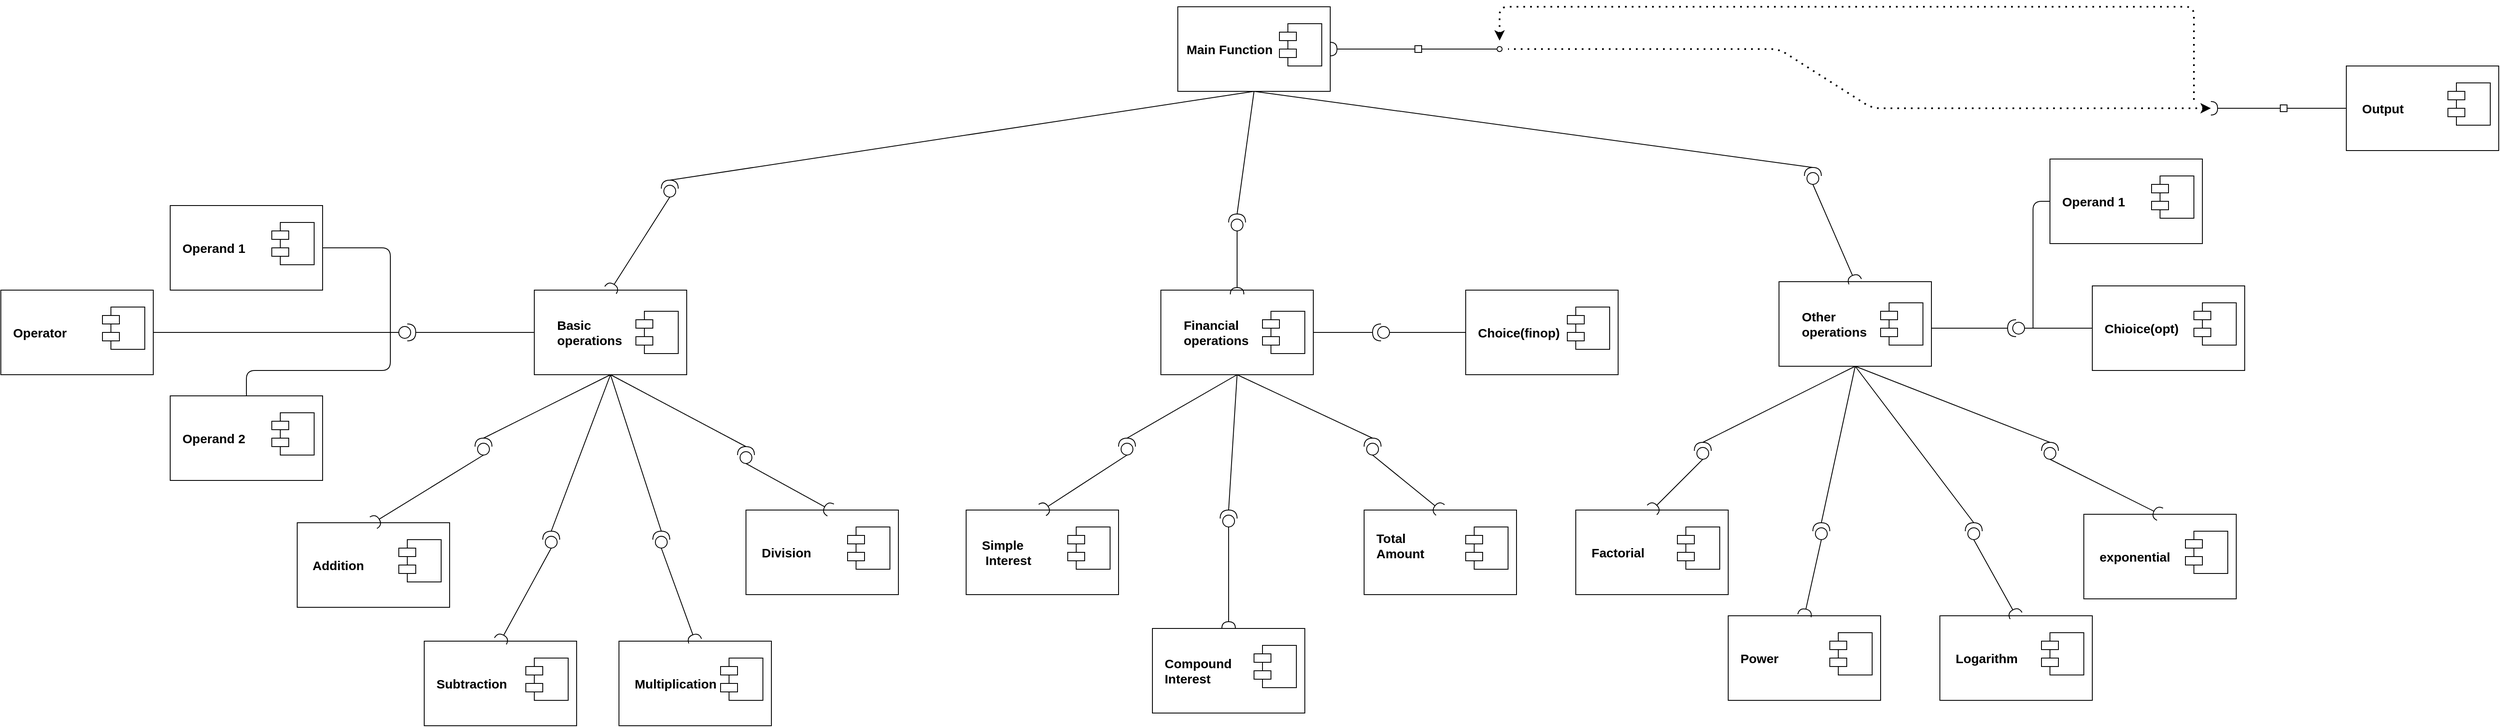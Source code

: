 <mxfile version="14.5.8" type="github">
  <diagram id="9i5PX-ZNCF16pBJ7eYph" name="Page-1">
    <mxGraphModel dx="4572" dy="1800" grid="1" gridSize="10" guides="1" tooltips="1" connect="1" arrows="1" fold="1" page="1" pageScale="1" pageWidth="1100" pageHeight="1700" math="0" shadow="0">
      <root>
        <mxCell id="0" />
        <mxCell id="1" parent="0" />
        <mxCell id="RGW8HKInZTyzvHTBlCaB-73" value="&lt;b&gt;&lt;font style=&quot;font-size: 15px&quot;&gt;&amp;nbsp; Main Function&lt;/font&gt;&lt;/b&gt;" style="rounded=0;whiteSpace=wrap;html=1;align=left;" vertex="1" parent="1">
          <mxGeometry x="720" y="30" width="180" height="100" as="geometry" />
        </mxCell>
        <mxCell id="RGW8HKInZTyzvHTBlCaB-74" value="" style="rounded=0;whiteSpace=wrap;html=1;imageWidth=1;imageHeight=1;" vertex="1" parent="1">
          <mxGeometry x="850" y="50" width="40" height="50" as="geometry" />
        </mxCell>
        <mxCell id="RGW8HKInZTyzvHTBlCaB-75" value="" style="rounded=0;whiteSpace=wrap;html=1;imageWidth=1;imageHeight=1;" vertex="1" parent="1">
          <mxGeometry x="840" y="60" width="20" height="10" as="geometry" />
        </mxCell>
        <mxCell id="RGW8HKInZTyzvHTBlCaB-76" value="" style="rounded=0;whiteSpace=wrap;html=1;imageWidth=1;imageHeight=1;" vertex="1" parent="1">
          <mxGeometry x="840" y="80" width="20" height="10" as="geometry" />
        </mxCell>
        <mxCell id="RGW8HKInZTyzvHTBlCaB-82" value="&lt;b&gt;&lt;font style=&quot;font-size: 15px&quot;&gt;&amp;nbsp; &amp;nbsp; &amp;nbsp; Basic &lt;br&gt;&amp;nbsp; &amp;nbsp; &amp;nbsp; operations&lt;/font&gt;&lt;/b&gt;" style="rounded=0;whiteSpace=wrap;html=1;align=left;" vertex="1" parent="1">
          <mxGeometry x="-40" y="365" width="180" height="100" as="geometry" />
        </mxCell>
        <mxCell id="RGW8HKInZTyzvHTBlCaB-83" value="" style="rounded=0;whiteSpace=wrap;html=1;imageWidth=1;imageHeight=1;" vertex="1" parent="1">
          <mxGeometry x="90" y="390" width="40" height="50" as="geometry" />
        </mxCell>
        <mxCell id="RGW8HKInZTyzvHTBlCaB-84" value="" style="rounded=0;whiteSpace=wrap;html=1;imageWidth=1;imageHeight=1;" vertex="1" parent="1">
          <mxGeometry x="80" y="400" width="20" height="10" as="geometry" />
        </mxCell>
        <mxCell id="RGW8HKInZTyzvHTBlCaB-85" value="" style="rounded=0;whiteSpace=wrap;html=1;imageWidth=1;imageHeight=1;" vertex="1" parent="1">
          <mxGeometry x="80" y="420" width="20" height="10" as="geometry" />
        </mxCell>
        <mxCell id="RGW8HKInZTyzvHTBlCaB-94" value="&lt;span style=&quot;font-size: 15px&quot;&gt;&lt;b&gt;&amp;nbsp; &amp;nbsp; Addition&lt;/b&gt;&lt;/span&gt;" style="rounded=0;whiteSpace=wrap;html=1;align=left;" vertex="1" parent="1">
          <mxGeometry x="-320" y="640" width="180" height="100" as="geometry" />
        </mxCell>
        <mxCell id="RGW8HKInZTyzvHTBlCaB-95" value="" style="rounded=0;whiteSpace=wrap;html=1;imageWidth=1;imageHeight=1;" vertex="1" parent="1">
          <mxGeometry x="-190" y="660" width="40" height="50" as="geometry" />
        </mxCell>
        <mxCell id="RGW8HKInZTyzvHTBlCaB-96" value="" style="rounded=0;whiteSpace=wrap;html=1;imageWidth=1;imageHeight=1;" vertex="1" parent="1">
          <mxGeometry x="-200" y="670" width="20" height="10" as="geometry" />
        </mxCell>
        <mxCell id="RGW8HKInZTyzvHTBlCaB-97" value="" style="rounded=0;whiteSpace=wrap;html=1;imageWidth=1;imageHeight=1;" vertex="1" parent="1">
          <mxGeometry x="-200" y="690" width="20" height="10" as="geometry" />
        </mxCell>
        <mxCell id="RGW8HKInZTyzvHTBlCaB-98" value="&lt;div&gt;&lt;b&gt;&lt;font style=&quot;font-size: 15px&quot;&gt;&amp;nbsp; &amp;nbsp;Subtraction&lt;/font&gt;&lt;/b&gt;&lt;/div&gt;" style="rounded=0;whiteSpace=wrap;html=1;align=left;" vertex="1" parent="1">
          <mxGeometry x="-170" y="780" width="180" height="100" as="geometry" />
        </mxCell>
        <mxCell id="RGW8HKInZTyzvHTBlCaB-99" value="" style="rounded=0;whiteSpace=wrap;html=1;imageWidth=1;imageHeight=1;" vertex="1" parent="1">
          <mxGeometry x="-40" y="800" width="40" height="50" as="geometry" />
        </mxCell>
        <mxCell id="RGW8HKInZTyzvHTBlCaB-100" value="" style="rounded=0;whiteSpace=wrap;html=1;imageWidth=1;imageHeight=1;" vertex="1" parent="1">
          <mxGeometry x="-50" y="810" width="20" height="10" as="geometry" />
        </mxCell>
        <mxCell id="RGW8HKInZTyzvHTBlCaB-101" value="" style="rounded=0;whiteSpace=wrap;html=1;imageWidth=1;imageHeight=1;" vertex="1" parent="1">
          <mxGeometry x="-50" y="830" width="20" height="10" as="geometry" />
        </mxCell>
        <mxCell id="RGW8HKInZTyzvHTBlCaB-102" value="&lt;span style=&quot;font-size: 15px&quot;&gt;&lt;b&gt;&amp;nbsp; &amp;nbsp; Multiplication&lt;/b&gt;&lt;/span&gt;" style="rounded=0;whiteSpace=wrap;html=1;align=left;" vertex="1" parent="1">
          <mxGeometry x="60" y="780" width="180" height="100" as="geometry" />
        </mxCell>
        <mxCell id="RGW8HKInZTyzvHTBlCaB-103" value="" style="rounded=0;whiteSpace=wrap;html=1;imageWidth=1;imageHeight=1;" vertex="1" parent="1">
          <mxGeometry x="190" y="800" width="40" height="50" as="geometry" />
        </mxCell>
        <mxCell id="RGW8HKInZTyzvHTBlCaB-104" value="" style="rounded=0;whiteSpace=wrap;html=1;imageWidth=1;imageHeight=1;" vertex="1" parent="1">
          <mxGeometry x="180" y="810" width="20" height="10" as="geometry" />
        </mxCell>
        <mxCell id="RGW8HKInZTyzvHTBlCaB-105" value="" style="rounded=0;whiteSpace=wrap;html=1;imageWidth=1;imageHeight=1;" vertex="1" parent="1">
          <mxGeometry x="180" y="830" width="20" height="10" as="geometry" />
        </mxCell>
        <mxCell id="RGW8HKInZTyzvHTBlCaB-106" value="&lt;span style=&quot;font-size: 15px&quot;&gt;&lt;b&gt;&amp;nbsp; &amp;nbsp; Division&lt;/b&gt;&lt;/span&gt;" style="rounded=0;whiteSpace=wrap;html=1;align=left;" vertex="1" parent="1">
          <mxGeometry x="210" y="625" width="180" height="100" as="geometry" />
        </mxCell>
        <mxCell id="RGW8HKInZTyzvHTBlCaB-107" value="" style="rounded=0;whiteSpace=wrap;html=1;imageWidth=1;imageHeight=1;" vertex="1" parent="1">
          <mxGeometry x="340" y="645" width="40" height="50" as="geometry" />
        </mxCell>
        <mxCell id="RGW8HKInZTyzvHTBlCaB-108" value="" style="rounded=0;whiteSpace=wrap;html=1;imageWidth=1;imageHeight=1;" vertex="1" parent="1">
          <mxGeometry x="330" y="655" width="20" height="10" as="geometry" />
        </mxCell>
        <mxCell id="RGW8HKInZTyzvHTBlCaB-109" value="" style="rounded=0;whiteSpace=wrap;html=1;imageWidth=1;imageHeight=1;" vertex="1" parent="1">
          <mxGeometry x="330" y="675" width="20" height="10" as="geometry" />
        </mxCell>
        <mxCell id="RGW8HKInZTyzvHTBlCaB-120" value="" style="shape=providedRequiredInterface;html=1;verticalLabelPosition=bottom;direction=north;" vertex="1" parent="1">
          <mxGeometry x="100" y="650" width="20" height="20" as="geometry" />
        </mxCell>
        <mxCell id="RGW8HKInZTyzvHTBlCaB-121" value="" style="endArrow=none;html=1;exitX=1;exitY=0.5;exitDx=0;exitDy=0;exitPerimeter=0;entryX=0.5;entryY=1;entryDx=0;entryDy=0;" edge="1" parent="1" source="RGW8HKInZTyzvHTBlCaB-120" target="RGW8HKInZTyzvHTBlCaB-82">
          <mxGeometry width="50" height="50" relative="1" as="geometry">
            <mxPoint x="130" y="750" as="sourcePoint" />
            <mxPoint x="180" y="700" as="targetPoint" />
          </mxGeometry>
        </mxCell>
        <mxCell id="RGW8HKInZTyzvHTBlCaB-123" value="" style="endArrow=halfCircle;html=1;exitX=0;exitY=0.5;exitDx=0;exitDy=0;exitPerimeter=0;endFill=0;entryX=0.5;entryY=0;entryDx=0;entryDy=0;" edge="1" parent="1" source="RGW8HKInZTyzvHTBlCaB-120" target="RGW8HKInZTyzvHTBlCaB-102">
          <mxGeometry width="50" height="50" relative="1" as="geometry">
            <mxPoint x="50" y="710" as="sourcePoint" />
            <mxPoint x="100" y="660" as="targetPoint" />
          </mxGeometry>
        </mxCell>
        <mxCell id="RGW8HKInZTyzvHTBlCaB-124" value="" style="shape=providedRequiredInterface;html=1;verticalLabelPosition=bottom;direction=north;" vertex="1" parent="1">
          <mxGeometry x="-110" y="540" width="20" height="20" as="geometry" />
        </mxCell>
        <mxCell id="RGW8HKInZTyzvHTBlCaB-125" value="" style="endArrow=none;html=1;exitX=1;exitY=0.5;exitDx=0;exitDy=0;exitPerimeter=0;entryX=0.5;entryY=1;entryDx=0;entryDy=0;" edge="1" parent="1" source="RGW8HKInZTyzvHTBlCaB-124" target="RGW8HKInZTyzvHTBlCaB-82">
          <mxGeometry width="50" height="50" relative="1" as="geometry">
            <mxPoint x="-80" y="680" as="sourcePoint" />
            <mxPoint x="-160" y="395" as="targetPoint" />
          </mxGeometry>
        </mxCell>
        <mxCell id="RGW8HKInZTyzvHTBlCaB-126" value="" style="endArrow=halfCircle;html=1;exitX=0;exitY=0.5;exitDx=0;exitDy=0;exitPerimeter=0;endFill=0;entryX=0.5;entryY=0;entryDx=0;entryDy=0;" edge="1" parent="1" source="RGW8HKInZTyzvHTBlCaB-124" target="RGW8HKInZTyzvHTBlCaB-94">
          <mxGeometry width="50" height="50" relative="1" as="geometry">
            <mxPoint x="50" y="570" as="sourcePoint" />
            <mxPoint x="-180" y="580" as="targetPoint" />
          </mxGeometry>
        </mxCell>
        <mxCell id="RGW8HKInZTyzvHTBlCaB-129" value="" style="shape=providedRequiredInterface;html=1;verticalLabelPosition=bottom;direction=north;" vertex="1" parent="1">
          <mxGeometry x="-30" y="650" width="20" height="20" as="geometry" />
        </mxCell>
        <mxCell id="RGW8HKInZTyzvHTBlCaB-130" value="" style="endArrow=halfCircle;html=1;exitX=0;exitY=0.5;exitDx=0;exitDy=0;exitPerimeter=0;endFill=0;entryX=0.5;entryY=0;entryDx=0;entryDy=0;" edge="1" parent="1" source="RGW8HKInZTyzvHTBlCaB-129" target="RGW8HKInZTyzvHTBlCaB-98">
          <mxGeometry width="50" height="50" relative="1" as="geometry">
            <mxPoint x="170" y="720" as="sourcePoint" />
            <mxPoint x="-60" y="730" as="targetPoint" />
          </mxGeometry>
        </mxCell>
        <mxCell id="RGW8HKInZTyzvHTBlCaB-131" value="" style="endArrow=none;html=1;exitX=1;exitY=0.5;exitDx=0;exitDy=0;exitPerimeter=0;entryX=0.5;entryY=1;entryDx=0;entryDy=0;" edge="1" parent="1" source="RGW8HKInZTyzvHTBlCaB-129" target="RGW8HKInZTyzvHTBlCaB-82">
          <mxGeometry width="50" height="50" relative="1" as="geometry">
            <mxPoint x="50" y="680" as="sourcePoint" />
            <mxPoint x="100" y="630" as="targetPoint" />
          </mxGeometry>
        </mxCell>
        <mxCell id="RGW8HKInZTyzvHTBlCaB-132" value="" style="shape=providedRequiredInterface;html=1;verticalLabelPosition=bottom;direction=north;" vertex="1" parent="1">
          <mxGeometry x="200" y="550" width="20" height="20" as="geometry" />
        </mxCell>
        <mxCell id="RGW8HKInZTyzvHTBlCaB-133" value="" style="endArrow=halfCircle;html=1;exitX=0;exitY=0.5;exitDx=0;exitDy=0;exitPerimeter=0;endFill=0;entryX=0.5;entryY=0;entryDx=0;entryDy=0;" edge="1" parent="1" source="RGW8HKInZTyzvHTBlCaB-132">
          <mxGeometry width="50" height="50" relative="1" as="geometry">
            <mxPoint x="400" y="600" as="sourcePoint" />
            <mxPoint x="310" y="625" as="targetPoint" />
          </mxGeometry>
        </mxCell>
        <mxCell id="RGW8HKInZTyzvHTBlCaB-134" value="" style="endArrow=none;html=1;entryX=0.5;entryY=1;entryDx=0;entryDy=0;exitX=1;exitY=0.5;exitDx=0;exitDy=0;exitPerimeter=0;" edge="1" parent="1" source="RGW8HKInZTyzvHTBlCaB-132" target="RGW8HKInZTyzvHTBlCaB-82">
          <mxGeometry width="50" height="50" relative="1" as="geometry">
            <mxPoint x="50" y="680" as="sourcePoint" />
            <mxPoint x="100" y="630" as="targetPoint" />
          </mxGeometry>
        </mxCell>
        <mxCell id="RGW8HKInZTyzvHTBlCaB-197" value="&lt;b&gt;&lt;font style=&quot;font-size: 15px&quot;&gt;&amp;nbsp; &amp;nbsp; &amp;nbsp; Financial&lt;br&gt;&amp;nbsp; &amp;nbsp; &amp;nbsp; operations&lt;/font&gt;&lt;/b&gt;" style="rounded=0;whiteSpace=wrap;html=1;align=left;" vertex="1" parent="1">
          <mxGeometry x="700" y="365" width="180" height="100" as="geometry" />
        </mxCell>
        <mxCell id="RGW8HKInZTyzvHTBlCaB-198" value="" style="rounded=0;whiteSpace=wrap;html=1;imageWidth=1;imageHeight=1;" vertex="1" parent="1">
          <mxGeometry x="830" y="390" width="40" height="50" as="geometry" />
        </mxCell>
        <mxCell id="RGW8HKInZTyzvHTBlCaB-199" value="" style="rounded=0;whiteSpace=wrap;html=1;imageWidth=1;imageHeight=1;" vertex="1" parent="1">
          <mxGeometry x="820" y="400" width="20" height="10" as="geometry" />
        </mxCell>
        <mxCell id="RGW8HKInZTyzvHTBlCaB-200" value="" style="rounded=0;whiteSpace=wrap;html=1;imageWidth=1;imageHeight=1;" vertex="1" parent="1">
          <mxGeometry x="820" y="420" width="20" height="10" as="geometry" />
        </mxCell>
        <mxCell id="RGW8HKInZTyzvHTBlCaB-201" value="&lt;span style=&quot;font-size: 15px&quot;&gt;&lt;b&gt;&amp;nbsp; &amp;nbsp; Simple&lt;br&gt;&amp;nbsp; &amp;nbsp; &amp;nbsp;Interest&lt;/b&gt;&lt;/span&gt;" style="rounded=0;whiteSpace=wrap;html=1;align=left;" vertex="1" parent="1">
          <mxGeometry x="470" y="625" width="180" height="100" as="geometry" />
        </mxCell>
        <mxCell id="RGW8HKInZTyzvHTBlCaB-202" value="" style="rounded=0;whiteSpace=wrap;html=1;imageWidth=1;imageHeight=1;" vertex="1" parent="1">
          <mxGeometry x="600" y="645" width="40" height="50" as="geometry" />
        </mxCell>
        <mxCell id="RGW8HKInZTyzvHTBlCaB-203" value="" style="rounded=0;whiteSpace=wrap;html=1;imageWidth=1;imageHeight=1;" vertex="1" parent="1">
          <mxGeometry x="590" y="655" width="20" height="10" as="geometry" />
        </mxCell>
        <mxCell id="RGW8HKInZTyzvHTBlCaB-204" value="" style="rounded=0;whiteSpace=wrap;html=1;imageWidth=1;imageHeight=1;" vertex="1" parent="1">
          <mxGeometry x="590" y="675" width="20" height="10" as="geometry" />
        </mxCell>
        <mxCell id="RGW8HKInZTyzvHTBlCaB-205" value="&lt;span style=&quot;font-size: 15px&quot;&gt;&lt;b&gt;&amp;nbsp; &amp;nbsp;Compound&amp;nbsp;&lt;br&gt;&amp;nbsp; &amp;nbsp;Interest&lt;br&gt;&lt;/b&gt;&lt;/span&gt;" style="rounded=0;whiteSpace=wrap;html=1;align=left;" vertex="1" parent="1">
          <mxGeometry x="690" y="765" width="180" height="100" as="geometry" />
        </mxCell>
        <mxCell id="RGW8HKInZTyzvHTBlCaB-206" value="" style="rounded=0;whiteSpace=wrap;html=1;imageWidth=1;imageHeight=1;" vertex="1" parent="1">
          <mxGeometry x="820" y="785" width="40" height="50" as="geometry" />
        </mxCell>
        <mxCell id="RGW8HKInZTyzvHTBlCaB-207" value="" style="rounded=0;whiteSpace=wrap;html=1;imageWidth=1;imageHeight=1;" vertex="1" parent="1">
          <mxGeometry x="810" y="795" width="20" height="10" as="geometry" />
        </mxCell>
        <mxCell id="RGW8HKInZTyzvHTBlCaB-208" value="" style="rounded=0;whiteSpace=wrap;html=1;imageWidth=1;imageHeight=1;" vertex="1" parent="1">
          <mxGeometry x="810" y="815" width="20" height="10" as="geometry" />
        </mxCell>
        <mxCell id="RGW8HKInZTyzvHTBlCaB-209" value="&lt;span style=&quot;font-size: 15px&quot;&gt;&lt;b&gt;&amp;nbsp; &amp;nbsp;Total&amp;nbsp; &lt;br&gt;&amp;nbsp; &amp;nbsp;Amount&lt;br&gt;&lt;/b&gt;&lt;/span&gt;&amp;nbsp; &amp;nbsp;&amp;nbsp;" style="rounded=0;whiteSpace=wrap;html=1;align=left;" vertex="1" parent="1">
          <mxGeometry x="940" y="625" width="180" height="100" as="geometry" />
        </mxCell>
        <mxCell id="RGW8HKInZTyzvHTBlCaB-210" value="" style="rounded=0;whiteSpace=wrap;html=1;imageWidth=1;imageHeight=1;" vertex="1" parent="1">
          <mxGeometry x="1070" y="645" width="40" height="50" as="geometry" />
        </mxCell>
        <mxCell id="RGW8HKInZTyzvHTBlCaB-211" value="" style="rounded=0;whiteSpace=wrap;html=1;imageWidth=1;imageHeight=1;" vertex="1" parent="1">
          <mxGeometry x="1060" y="655" width="20" height="10" as="geometry" />
        </mxCell>
        <mxCell id="RGW8HKInZTyzvHTBlCaB-212" value="" style="rounded=0;whiteSpace=wrap;html=1;imageWidth=1;imageHeight=1;" vertex="1" parent="1">
          <mxGeometry x="1060" y="675" width="20" height="10" as="geometry" />
        </mxCell>
        <mxCell id="RGW8HKInZTyzvHTBlCaB-213" value="" style="shape=providedRequiredInterface;html=1;verticalLabelPosition=bottom;direction=north;" vertex="1" parent="1">
          <mxGeometry x="940" y="540" width="20" height="20" as="geometry" />
        </mxCell>
        <mxCell id="RGW8HKInZTyzvHTBlCaB-214" value="" style="endArrow=none;html=1;exitX=1;exitY=0.5;exitDx=0;exitDy=0;exitPerimeter=0;entryX=0.5;entryY=1;entryDx=0;entryDy=0;" edge="1" parent="1" source="RGW8HKInZTyzvHTBlCaB-213" target="RGW8HKInZTyzvHTBlCaB-197">
          <mxGeometry width="50" height="50" relative="1" as="geometry">
            <mxPoint x="900" y="810" as="sourcePoint" />
            <mxPoint x="950" y="760" as="targetPoint" />
          </mxGeometry>
        </mxCell>
        <mxCell id="RGW8HKInZTyzvHTBlCaB-215" value="" style="endArrow=halfCircle;html=1;exitX=0;exitY=0.5;exitDx=0;exitDy=0;exitPerimeter=0;endFill=0;entryX=0.5;entryY=0;entryDx=0;entryDy=0;" edge="1" parent="1" source="RGW8HKInZTyzvHTBlCaB-213" target="RGW8HKInZTyzvHTBlCaB-209">
          <mxGeometry width="50" height="50" relative="1" as="geometry">
            <mxPoint x="820" y="770" as="sourcePoint" />
            <mxPoint x="870" y="720" as="targetPoint" />
          </mxGeometry>
        </mxCell>
        <mxCell id="RGW8HKInZTyzvHTBlCaB-216" value="" style="shape=providedRequiredInterface;html=1;verticalLabelPosition=bottom;direction=north;" vertex="1" parent="1">
          <mxGeometry x="650" y="540" width="20" height="20" as="geometry" />
        </mxCell>
        <mxCell id="RGW8HKInZTyzvHTBlCaB-217" value="" style="endArrow=none;html=1;exitX=1;exitY=0.5;exitDx=0;exitDy=0;exitPerimeter=0;entryX=0.5;entryY=1;entryDx=0;entryDy=0;" edge="1" parent="1" source="RGW8HKInZTyzvHTBlCaB-216" target="RGW8HKInZTyzvHTBlCaB-197">
          <mxGeometry width="50" height="50" relative="1" as="geometry">
            <mxPoint x="690" y="740" as="sourcePoint" />
            <mxPoint x="610" y="455" as="targetPoint" />
          </mxGeometry>
        </mxCell>
        <mxCell id="RGW8HKInZTyzvHTBlCaB-218" value="" style="endArrow=halfCircle;html=1;exitX=0;exitY=0.5;exitDx=0;exitDy=0;exitPerimeter=0;endFill=0;entryX=0.5;entryY=0;entryDx=0;entryDy=0;" edge="1" parent="1" source="RGW8HKInZTyzvHTBlCaB-216" target="RGW8HKInZTyzvHTBlCaB-201">
          <mxGeometry width="50" height="50" relative="1" as="geometry">
            <mxPoint x="820" y="630" as="sourcePoint" />
            <mxPoint x="590" y="640" as="targetPoint" />
          </mxGeometry>
        </mxCell>
        <mxCell id="RGW8HKInZTyzvHTBlCaB-219" value="" style="shape=providedRequiredInterface;html=1;verticalLabelPosition=bottom;direction=north;" vertex="1" parent="1">
          <mxGeometry x="770" y="625" width="20" height="20" as="geometry" />
        </mxCell>
        <mxCell id="RGW8HKInZTyzvHTBlCaB-220" value="" style="endArrow=halfCircle;html=1;exitX=0;exitY=0.5;exitDx=0;exitDy=0;exitPerimeter=0;endFill=0;entryX=0.5;entryY=0;entryDx=0;entryDy=0;" edge="1" parent="1" source="RGW8HKInZTyzvHTBlCaB-219" target="RGW8HKInZTyzvHTBlCaB-205">
          <mxGeometry width="50" height="50" relative="1" as="geometry">
            <mxPoint x="940" y="780" as="sourcePoint" />
            <mxPoint x="710" y="790" as="targetPoint" />
          </mxGeometry>
        </mxCell>
        <mxCell id="RGW8HKInZTyzvHTBlCaB-221" value="" style="endArrow=none;html=1;exitX=1;exitY=0.5;exitDx=0;exitDy=0;exitPerimeter=0;entryX=0.5;entryY=1;entryDx=0;entryDy=0;" edge="1" parent="1" source="RGW8HKInZTyzvHTBlCaB-219" target="RGW8HKInZTyzvHTBlCaB-197">
          <mxGeometry width="50" height="50" relative="1" as="geometry">
            <mxPoint x="820" y="740" as="sourcePoint" />
            <mxPoint x="870" y="690" as="targetPoint" />
          </mxGeometry>
        </mxCell>
        <mxCell id="RGW8HKInZTyzvHTBlCaB-254" value="&lt;b&gt;&lt;font style=&quot;font-size: 15px&quot;&gt;&amp;nbsp; &amp;nbsp; &amp;nbsp; Other&lt;br&gt;&amp;nbsp; &amp;nbsp; &amp;nbsp; operations&lt;/font&gt;&lt;/b&gt;" style="rounded=0;whiteSpace=wrap;html=1;align=left;" vertex="1" parent="1">
          <mxGeometry x="1430" y="355" width="180" height="100" as="geometry" />
        </mxCell>
        <mxCell id="RGW8HKInZTyzvHTBlCaB-255" value="" style="rounded=0;whiteSpace=wrap;html=1;imageWidth=1;imageHeight=1;" vertex="1" parent="1">
          <mxGeometry x="1560" y="380" width="40" height="50" as="geometry" />
        </mxCell>
        <mxCell id="RGW8HKInZTyzvHTBlCaB-256" value="" style="rounded=0;whiteSpace=wrap;html=1;imageWidth=1;imageHeight=1;" vertex="1" parent="1">
          <mxGeometry x="1550" y="390" width="20" height="10" as="geometry" />
        </mxCell>
        <mxCell id="RGW8HKInZTyzvHTBlCaB-257" value="" style="rounded=0;whiteSpace=wrap;html=1;imageWidth=1;imageHeight=1;" vertex="1" parent="1">
          <mxGeometry x="1550" y="410" width="20" height="10" as="geometry" />
        </mxCell>
        <mxCell id="RGW8HKInZTyzvHTBlCaB-258" value="&lt;span style=&quot;font-size: 15px&quot;&gt;&lt;b&gt;&amp;nbsp; &amp;nbsp; Factorial&lt;/b&gt;&lt;/span&gt;" style="rounded=0;whiteSpace=wrap;html=1;align=left;" vertex="1" parent="1">
          <mxGeometry x="1190" y="625" width="180" height="100" as="geometry" />
        </mxCell>
        <mxCell id="RGW8HKInZTyzvHTBlCaB-259" value="" style="rounded=0;whiteSpace=wrap;html=1;imageWidth=1;imageHeight=1;" vertex="1" parent="1">
          <mxGeometry x="1320" y="645" width="40" height="50" as="geometry" />
        </mxCell>
        <mxCell id="RGW8HKInZTyzvHTBlCaB-260" value="" style="rounded=0;whiteSpace=wrap;html=1;imageWidth=1;imageHeight=1;" vertex="1" parent="1">
          <mxGeometry x="1310" y="655" width="20" height="10" as="geometry" />
        </mxCell>
        <mxCell id="RGW8HKInZTyzvHTBlCaB-261" value="" style="rounded=0;whiteSpace=wrap;html=1;imageWidth=1;imageHeight=1;" vertex="1" parent="1">
          <mxGeometry x="1310" y="675" width="20" height="10" as="geometry" />
        </mxCell>
        <mxCell id="RGW8HKInZTyzvHTBlCaB-262" value="&lt;div&gt;&lt;b&gt;&lt;font style=&quot;font-size: 15px&quot;&gt;&amp;nbsp; &amp;nbsp;Power&lt;/font&gt;&lt;/b&gt;&lt;/div&gt;" style="rounded=0;whiteSpace=wrap;html=1;align=left;" vertex="1" parent="1">
          <mxGeometry x="1370" y="750" width="180" height="100" as="geometry" />
        </mxCell>
        <mxCell id="RGW8HKInZTyzvHTBlCaB-263" value="" style="rounded=0;whiteSpace=wrap;html=1;imageWidth=1;imageHeight=1;" vertex="1" parent="1">
          <mxGeometry x="1500" y="770" width="40" height="50" as="geometry" />
        </mxCell>
        <mxCell id="RGW8HKInZTyzvHTBlCaB-264" value="" style="rounded=0;whiteSpace=wrap;html=1;imageWidth=1;imageHeight=1;" vertex="1" parent="1">
          <mxGeometry x="1490" y="780" width="20" height="10" as="geometry" />
        </mxCell>
        <mxCell id="RGW8HKInZTyzvHTBlCaB-265" value="" style="rounded=0;whiteSpace=wrap;html=1;imageWidth=1;imageHeight=1;" vertex="1" parent="1">
          <mxGeometry x="1490" y="800" width="20" height="10" as="geometry" />
        </mxCell>
        <mxCell id="RGW8HKInZTyzvHTBlCaB-266" value="&lt;span style=&quot;font-size: 15px&quot;&gt;&lt;b&gt;&amp;nbsp; &amp;nbsp; Logarithm&lt;/b&gt;&lt;/span&gt;" style="rounded=0;whiteSpace=wrap;html=1;align=left;" vertex="1" parent="1">
          <mxGeometry x="1620" y="750" width="180" height="100" as="geometry" />
        </mxCell>
        <mxCell id="RGW8HKInZTyzvHTBlCaB-267" value="" style="rounded=0;whiteSpace=wrap;html=1;imageWidth=1;imageHeight=1;" vertex="1" parent="1">
          <mxGeometry x="1750" y="770" width="40" height="50" as="geometry" />
        </mxCell>
        <mxCell id="RGW8HKInZTyzvHTBlCaB-268" value="" style="rounded=0;whiteSpace=wrap;html=1;imageWidth=1;imageHeight=1;" vertex="1" parent="1">
          <mxGeometry x="1740" y="780" width="20" height="10" as="geometry" />
        </mxCell>
        <mxCell id="RGW8HKInZTyzvHTBlCaB-269" value="" style="rounded=0;whiteSpace=wrap;html=1;imageWidth=1;imageHeight=1;" vertex="1" parent="1">
          <mxGeometry x="1740" y="800" width="20" height="10" as="geometry" />
        </mxCell>
        <mxCell id="RGW8HKInZTyzvHTBlCaB-270" value="&lt;span style=&quot;font-size: 15px&quot;&gt;&lt;b&gt;&amp;nbsp; &amp;nbsp; exponential&lt;/b&gt;&lt;/span&gt;" style="rounded=0;whiteSpace=wrap;html=1;align=left;" vertex="1" parent="1">
          <mxGeometry x="1790" y="630" width="180" height="100" as="geometry" />
        </mxCell>
        <mxCell id="RGW8HKInZTyzvHTBlCaB-271" value="" style="rounded=0;whiteSpace=wrap;html=1;imageWidth=1;imageHeight=1;" vertex="1" parent="1">
          <mxGeometry x="1920" y="650" width="40" height="50" as="geometry" />
        </mxCell>
        <mxCell id="RGW8HKInZTyzvHTBlCaB-272" value="" style="rounded=0;whiteSpace=wrap;html=1;imageWidth=1;imageHeight=1;" vertex="1" parent="1">
          <mxGeometry x="1910" y="660" width="20" height="10" as="geometry" />
        </mxCell>
        <mxCell id="RGW8HKInZTyzvHTBlCaB-273" value="" style="rounded=0;whiteSpace=wrap;html=1;imageWidth=1;imageHeight=1;" vertex="1" parent="1">
          <mxGeometry x="1910" y="680" width="20" height="10" as="geometry" />
        </mxCell>
        <mxCell id="RGW8HKInZTyzvHTBlCaB-274" value="" style="shape=providedRequiredInterface;html=1;verticalLabelPosition=bottom;direction=north;" vertex="1" parent="1">
          <mxGeometry x="1650" y="640" width="20" height="20" as="geometry" />
        </mxCell>
        <mxCell id="RGW8HKInZTyzvHTBlCaB-275" value="" style="endArrow=none;html=1;exitX=1;exitY=0.5;exitDx=0;exitDy=0;exitPerimeter=0;entryX=0.5;entryY=1;entryDx=0;entryDy=0;" edge="1" parent="1" source="RGW8HKInZTyzvHTBlCaB-274" target="RGW8HKInZTyzvHTBlCaB-254">
          <mxGeometry width="50" height="50" relative="1" as="geometry">
            <mxPoint x="1770" y="765" as="sourcePoint" />
            <mxPoint x="1820" y="715" as="targetPoint" />
          </mxGeometry>
        </mxCell>
        <mxCell id="RGW8HKInZTyzvHTBlCaB-276" value="" style="endArrow=halfCircle;html=1;exitX=0;exitY=0.5;exitDx=0;exitDy=0;exitPerimeter=0;endFill=0;entryX=0.5;entryY=0;entryDx=0;entryDy=0;" edge="1" parent="1" source="RGW8HKInZTyzvHTBlCaB-274" target="RGW8HKInZTyzvHTBlCaB-266">
          <mxGeometry width="50" height="50" relative="1" as="geometry">
            <mxPoint x="1690" y="725" as="sourcePoint" />
            <mxPoint x="1740" y="675" as="targetPoint" />
          </mxGeometry>
        </mxCell>
        <mxCell id="RGW8HKInZTyzvHTBlCaB-277" value="" style="shape=providedRequiredInterface;html=1;verticalLabelPosition=bottom;direction=north;" vertex="1" parent="1">
          <mxGeometry x="1330" y="545" width="20" height="20" as="geometry" />
        </mxCell>
        <mxCell id="RGW8HKInZTyzvHTBlCaB-278" value="" style="endArrow=none;html=1;exitX=1;exitY=0.5;exitDx=0;exitDy=0;exitPerimeter=0;entryX=0.5;entryY=1;entryDx=0;entryDy=0;" edge="1" parent="1" source="RGW8HKInZTyzvHTBlCaB-277" target="RGW8HKInZTyzvHTBlCaB-254">
          <mxGeometry width="50" height="50" relative="1" as="geometry">
            <mxPoint x="1560" y="695" as="sourcePoint" />
            <mxPoint x="1480" y="410" as="targetPoint" />
          </mxGeometry>
        </mxCell>
        <mxCell id="RGW8HKInZTyzvHTBlCaB-279" value="" style="endArrow=halfCircle;html=1;exitX=0;exitY=0.5;exitDx=0;exitDy=0;exitPerimeter=0;endFill=0;entryX=0.5;entryY=0;entryDx=0;entryDy=0;" edge="1" parent="1" source="RGW8HKInZTyzvHTBlCaB-277" target="RGW8HKInZTyzvHTBlCaB-258">
          <mxGeometry width="50" height="50" relative="1" as="geometry">
            <mxPoint x="1690" y="585" as="sourcePoint" />
            <mxPoint x="1460" y="595" as="targetPoint" />
          </mxGeometry>
        </mxCell>
        <mxCell id="RGW8HKInZTyzvHTBlCaB-280" value="" style="shape=providedRequiredInterface;html=1;verticalLabelPosition=bottom;direction=north;" vertex="1" parent="1">
          <mxGeometry x="1470" y="640" width="20" height="20" as="geometry" />
        </mxCell>
        <mxCell id="RGW8HKInZTyzvHTBlCaB-281" value="" style="endArrow=halfCircle;html=1;exitX=0;exitY=0.5;exitDx=0;exitDy=0;exitPerimeter=0;endFill=0;entryX=0.5;entryY=0;entryDx=0;entryDy=0;" edge="1" parent="1" source="RGW8HKInZTyzvHTBlCaB-280" target="RGW8HKInZTyzvHTBlCaB-262">
          <mxGeometry width="50" height="50" relative="1" as="geometry">
            <mxPoint x="1810" y="735" as="sourcePoint" />
            <mxPoint x="1580" y="745" as="targetPoint" />
          </mxGeometry>
        </mxCell>
        <mxCell id="RGW8HKInZTyzvHTBlCaB-282" value="" style="endArrow=none;html=1;exitX=1;exitY=0.5;exitDx=0;exitDy=0;exitPerimeter=0;entryX=0.5;entryY=1;entryDx=0;entryDy=0;" edge="1" parent="1" source="RGW8HKInZTyzvHTBlCaB-280" target="RGW8HKInZTyzvHTBlCaB-254">
          <mxGeometry width="50" height="50" relative="1" as="geometry">
            <mxPoint x="1690" y="695" as="sourcePoint" />
            <mxPoint x="1740" y="645" as="targetPoint" />
          </mxGeometry>
        </mxCell>
        <mxCell id="RGW8HKInZTyzvHTBlCaB-283" value="" style="shape=providedRequiredInterface;html=1;verticalLabelPosition=bottom;direction=north;" vertex="1" parent="1">
          <mxGeometry x="1740" y="545" width="20" height="20" as="geometry" />
        </mxCell>
        <mxCell id="RGW8HKInZTyzvHTBlCaB-284" value="" style="endArrow=halfCircle;html=1;exitX=0;exitY=0.5;exitDx=0;exitDy=0;exitPerimeter=0;endFill=0;entryX=0.5;entryY=0;entryDx=0;entryDy=0;" edge="1" parent="1" source="RGW8HKInZTyzvHTBlCaB-283" target="RGW8HKInZTyzvHTBlCaB-270">
          <mxGeometry width="50" height="50" relative="1" as="geometry">
            <mxPoint x="2040" y="615" as="sourcePoint" />
            <mxPoint x="1950" y="640" as="targetPoint" />
          </mxGeometry>
        </mxCell>
        <mxCell id="RGW8HKInZTyzvHTBlCaB-285" value="" style="endArrow=none;html=1;entryX=0.5;entryY=1;entryDx=0;entryDy=0;exitX=1;exitY=0.5;exitDx=0;exitDy=0;exitPerimeter=0;" edge="1" parent="1" source="RGW8HKInZTyzvHTBlCaB-283" target="RGW8HKInZTyzvHTBlCaB-254">
          <mxGeometry width="50" height="50" relative="1" as="geometry">
            <mxPoint x="1690" y="695" as="sourcePoint" />
            <mxPoint x="1740" y="645" as="targetPoint" />
          </mxGeometry>
        </mxCell>
        <mxCell id="RGW8HKInZTyzvHTBlCaB-288" value="&lt;b&gt;&lt;font style=&quot;font-size: 15px&quot;&gt;&amp;nbsp; &amp;nbsp;Operand 1&lt;/font&gt;&lt;/b&gt;" style="rounded=0;whiteSpace=wrap;html=1;align=left;" vertex="1" parent="1">
          <mxGeometry x="-470" y="265" width="180" height="100" as="geometry" />
        </mxCell>
        <mxCell id="RGW8HKInZTyzvHTBlCaB-289" value="" style="rounded=0;whiteSpace=wrap;html=1;imageWidth=1;imageHeight=1;" vertex="1" parent="1">
          <mxGeometry x="-340" y="285" width="40" height="50" as="geometry" />
        </mxCell>
        <mxCell id="RGW8HKInZTyzvHTBlCaB-290" value="" style="rounded=0;whiteSpace=wrap;html=1;imageWidth=1;imageHeight=1;" vertex="1" parent="1">
          <mxGeometry x="-350" y="295" width="20" height="10" as="geometry" />
        </mxCell>
        <mxCell id="RGW8HKInZTyzvHTBlCaB-291" value="" style="rounded=0;whiteSpace=wrap;html=1;imageWidth=1;imageHeight=1;" vertex="1" parent="1">
          <mxGeometry x="-350" y="315" width="20" height="10" as="geometry" />
        </mxCell>
        <mxCell id="RGW8HKInZTyzvHTBlCaB-292" value="&lt;span style=&quot;font-size: 15px&quot;&gt;&lt;b&gt;&amp;nbsp; &amp;nbsp;Operand 2&lt;/b&gt;&lt;/span&gt;" style="rounded=0;whiteSpace=wrap;html=1;align=left;" vertex="1" parent="1">
          <mxGeometry x="-470" y="490" width="180" height="100" as="geometry" />
        </mxCell>
        <mxCell id="RGW8HKInZTyzvHTBlCaB-293" value="" style="rounded=0;whiteSpace=wrap;html=1;imageWidth=1;imageHeight=1;" vertex="1" parent="1">
          <mxGeometry x="-340" y="510" width="40" height="50" as="geometry" />
        </mxCell>
        <mxCell id="RGW8HKInZTyzvHTBlCaB-294" value="" style="rounded=0;whiteSpace=wrap;html=1;imageWidth=1;imageHeight=1;" vertex="1" parent="1">
          <mxGeometry x="-350" y="520" width="20" height="10" as="geometry" />
        </mxCell>
        <mxCell id="RGW8HKInZTyzvHTBlCaB-295" value="" style="rounded=0;whiteSpace=wrap;html=1;imageWidth=1;imageHeight=1;" vertex="1" parent="1">
          <mxGeometry x="-350" y="540" width="20" height="10" as="geometry" />
        </mxCell>
        <mxCell id="RGW8HKInZTyzvHTBlCaB-296" value="&lt;span style=&quot;font-size: 15px&quot;&gt;&lt;b&gt;&amp;nbsp; &amp;nbsp;Operator&lt;/b&gt;&lt;/span&gt;" style="rounded=0;whiteSpace=wrap;html=1;align=left;" vertex="1" parent="1">
          <mxGeometry x="-670" y="365" width="180" height="100" as="geometry" />
        </mxCell>
        <mxCell id="RGW8HKInZTyzvHTBlCaB-297" value="" style="rounded=0;whiteSpace=wrap;html=1;imageWidth=1;imageHeight=1;" vertex="1" parent="1">
          <mxGeometry x="-540" y="385" width="40" height="50" as="geometry" />
        </mxCell>
        <mxCell id="RGW8HKInZTyzvHTBlCaB-298" value="" style="rounded=0;whiteSpace=wrap;html=1;imageWidth=1;imageHeight=1;" vertex="1" parent="1">
          <mxGeometry x="-550" y="395" width="20" height="10" as="geometry" />
        </mxCell>
        <mxCell id="RGW8HKInZTyzvHTBlCaB-299" value="" style="rounded=0;whiteSpace=wrap;html=1;imageWidth=1;imageHeight=1;" vertex="1" parent="1">
          <mxGeometry x="-550" y="415" width="20" height="10" as="geometry" />
        </mxCell>
        <mxCell id="RGW8HKInZTyzvHTBlCaB-303" value="" style="endArrow=none;html=1;endFill=0;entryX=1;entryY=0.5;entryDx=0;entryDy=0;exitX=0;exitY=0.5;exitDx=0;exitDy=0;exitPerimeter=0;" edge="1" parent="1" source="RGW8HKInZTyzvHTBlCaB-304" target="RGW8HKInZTyzvHTBlCaB-296">
          <mxGeometry width="50" height="50" relative="1" as="geometry">
            <mxPoint x="-200" y="390" as="sourcePoint" />
            <mxPoint x="-370" y="500" as="targetPoint" />
          </mxGeometry>
        </mxCell>
        <mxCell id="RGW8HKInZTyzvHTBlCaB-304" value="" style="shape=providedRequiredInterface;html=1;verticalLabelPosition=bottom;direction=east;" vertex="1" parent="1">
          <mxGeometry x="-200" y="405" width="20" height="20" as="geometry" />
        </mxCell>
        <mxCell id="RGW8HKInZTyzvHTBlCaB-305" value="" style="endArrow=none;html=1;entryX=0;entryY=0.5;entryDx=0;entryDy=0;exitX=1;exitY=0.5;exitDx=0;exitDy=0;exitPerimeter=0;" edge="1" parent="1" source="RGW8HKInZTyzvHTBlCaB-304" target="RGW8HKInZTyzvHTBlCaB-82">
          <mxGeometry width="50" height="50" relative="1" as="geometry">
            <mxPoint x="-240" y="420" as="sourcePoint" />
            <mxPoint x="-190" y="370" as="targetPoint" />
          </mxGeometry>
        </mxCell>
        <mxCell id="RGW8HKInZTyzvHTBlCaB-307" value="" style="endArrow=none;html=1;entryX=1;entryY=0.5;entryDx=0;entryDy=0;" edge="1" parent="1" target="RGW8HKInZTyzvHTBlCaB-288">
          <mxGeometry width="50" height="50" relative="1" as="geometry">
            <mxPoint x="-210" y="420" as="sourcePoint" />
            <mxPoint x="-190" y="370" as="targetPoint" />
            <Array as="points">
              <mxPoint x="-210" y="315" />
            </Array>
          </mxGeometry>
        </mxCell>
        <mxCell id="RGW8HKInZTyzvHTBlCaB-308" value="" style="endArrow=none;html=1;exitX=0.5;exitY=0;exitDx=0;exitDy=0;" edge="1" parent="1" source="RGW8HKInZTyzvHTBlCaB-292">
          <mxGeometry width="50" height="50" relative="1" as="geometry">
            <mxPoint x="-240" y="510" as="sourcePoint" />
            <mxPoint x="-210" y="420" as="targetPoint" />
            <Array as="points">
              <mxPoint x="-380" y="460" />
              <mxPoint x="-210" y="460" />
            </Array>
          </mxGeometry>
        </mxCell>
        <mxCell id="RGW8HKInZTyzvHTBlCaB-331" value="&lt;b&gt;&lt;font style=&quot;font-size: 15px&quot;&gt;&amp;nbsp; &amp;nbsp;Operand 1&lt;/font&gt;&lt;/b&gt;" style="rounded=0;whiteSpace=wrap;html=1;align=left;" vertex="1" parent="1">
          <mxGeometry x="1750" y="210" width="180" height="100" as="geometry" />
        </mxCell>
        <mxCell id="RGW8HKInZTyzvHTBlCaB-332" value="" style="rounded=0;whiteSpace=wrap;html=1;imageWidth=1;imageHeight=1;" vertex="1" parent="1">
          <mxGeometry x="1880" y="230" width="40" height="50" as="geometry" />
        </mxCell>
        <mxCell id="RGW8HKInZTyzvHTBlCaB-333" value="" style="rounded=0;whiteSpace=wrap;html=1;imageWidth=1;imageHeight=1;" vertex="1" parent="1">
          <mxGeometry x="1870" y="240" width="20" height="10" as="geometry" />
        </mxCell>
        <mxCell id="RGW8HKInZTyzvHTBlCaB-334" value="" style="rounded=0;whiteSpace=wrap;html=1;imageWidth=1;imageHeight=1;" vertex="1" parent="1">
          <mxGeometry x="1870" y="260" width="20" height="10" as="geometry" />
        </mxCell>
        <mxCell id="RGW8HKInZTyzvHTBlCaB-335" value="&lt;span style=&quot;font-size: 15px&quot;&gt;&lt;b&gt;&amp;nbsp; &amp;nbsp;Chioice(opt)&lt;/b&gt;&lt;/span&gt;" style="rounded=0;whiteSpace=wrap;html=1;align=left;" vertex="1" parent="1">
          <mxGeometry x="1800" y="360" width="180" height="100" as="geometry" />
        </mxCell>
        <mxCell id="RGW8HKInZTyzvHTBlCaB-336" value="" style="rounded=0;whiteSpace=wrap;html=1;imageWidth=1;imageHeight=1;" vertex="1" parent="1">
          <mxGeometry x="1930" y="380" width="40" height="50" as="geometry" />
        </mxCell>
        <mxCell id="RGW8HKInZTyzvHTBlCaB-337" value="" style="rounded=0;whiteSpace=wrap;html=1;imageWidth=1;imageHeight=1;" vertex="1" parent="1">
          <mxGeometry x="1920" y="390" width="20" height="10" as="geometry" />
        </mxCell>
        <mxCell id="RGW8HKInZTyzvHTBlCaB-338" value="" style="rounded=0;whiteSpace=wrap;html=1;imageWidth=1;imageHeight=1;" vertex="1" parent="1">
          <mxGeometry x="1920" y="410" width="20" height="10" as="geometry" />
        </mxCell>
        <mxCell id="RGW8HKInZTyzvHTBlCaB-339" value="" style="endArrow=none;html=1;endFill=0;entryX=0;entryY=0.5;entryDx=0;entryDy=0;exitX=0;exitY=0.5;exitDx=0;exitDy=0;exitPerimeter=0;" edge="1" parent="1" source="RGW8HKInZTyzvHTBlCaB-340" target="RGW8HKInZTyzvHTBlCaB-335">
          <mxGeometry width="50" height="50" relative="1" as="geometry">
            <mxPoint x="2490" y="365" as="sourcePoint" />
            <mxPoint x="2320" y="475" as="targetPoint" />
          </mxGeometry>
        </mxCell>
        <mxCell id="RGW8HKInZTyzvHTBlCaB-340" value="" style="shape=providedRequiredInterface;html=1;verticalLabelPosition=bottom;direction=west;" vertex="1" parent="1">
          <mxGeometry x="1700" y="400" width="20" height="20" as="geometry" />
        </mxCell>
        <mxCell id="RGW8HKInZTyzvHTBlCaB-341" value="" style="endArrow=none;html=1;entryX=0;entryY=0.5;entryDx=0;entryDy=0;" edge="1" parent="1" target="RGW8HKInZTyzvHTBlCaB-331">
          <mxGeometry width="50" height="50" relative="1" as="geometry">
            <mxPoint x="1730" y="410" as="sourcePoint" />
            <mxPoint x="2500" y="345" as="targetPoint" />
            <Array as="points">
              <mxPoint x="1730" y="350" />
              <mxPoint x="1730" y="260" />
            </Array>
          </mxGeometry>
        </mxCell>
        <mxCell id="RGW8HKInZTyzvHTBlCaB-343" value="" style="endArrow=none;html=1;entryX=1;entryY=0.5;entryDx=0;entryDy=0;entryPerimeter=0;" edge="1" parent="1" target="RGW8HKInZTyzvHTBlCaB-340">
          <mxGeometry width="50" height="50" relative="1" as="geometry">
            <mxPoint x="1610" y="410" as="sourcePoint" />
            <mxPoint x="1540" y="370" as="targetPoint" />
          </mxGeometry>
        </mxCell>
        <mxCell id="RGW8HKInZTyzvHTBlCaB-345" value="&lt;span style=&quot;font-size: 15px&quot;&gt;&lt;b&gt;&amp;nbsp; &amp;nbsp;Choice(finop)&lt;/b&gt;&lt;/span&gt;" style="rounded=0;whiteSpace=wrap;html=1;align=left;" vertex="1" parent="1">
          <mxGeometry x="1060" y="365" width="180" height="100" as="geometry" />
        </mxCell>
        <mxCell id="RGW8HKInZTyzvHTBlCaB-346" value="" style="rounded=0;whiteSpace=wrap;html=1;imageWidth=1;imageHeight=1;" vertex="1" parent="1">
          <mxGeometry x="1190" y="385" width="40" height="50" as="geometry" />
        </mxCell>
        <mxCell id="RGW8HKInZTyzvHTBlCaB-347" value="" style="rounded=0;whiteSpace=wrap;html=1;imageWidth=1;imageHeight=1;" vertex="1" parent="1">
          <mxGeometry x="1180" y="395" width="20" height="10" as="geometry" />
        </mxCell>
        <mxCell id="RGW8HKInZTyzvHTBlCaB-348" value="" style="rounded=0;whiteSpace=wrap;html=1;imageWidth=1;imageHeight=1;" vertex="1" parent="1">
          <mxGeometry x="1180" y="415" width="20" height="10" as="geometry" />
        </mxCell>
        <mxCell id="RGW8HKInZTyzvHTBlCaB-349" value="" style="endArrow=none;html=1;endFill=0;entryX=0;entryY=0.5;entryDx=0;entryDy=0;exitX=0;exitY=0.5;exitDx=0;exitDy=0;exitPerimeter=0;" edge="1" parent="1" source="RGW8HKInZTyzvHTBlCaB-350" target="RGW8HKInZTyzvHTBlCaB-345">
          <mxGeometry width="50" height="50" relative="1" as="geometry">
            <mxPoint x="1710" y="350" as="sourcePoint" />
            <mxPoint x="1540" y="460" as="targetPoint" />
          </mxGeometry>
        </mxCell>
        <mxCell id="RGW8HKInZTyzvHTBlCaB-350" value="" style="shape=providedRequiredInterface;html=1;verticalLabelPosition=bottom;direction=west;" vertex="1" parent="1">
          <mxGeometry x="950" y="405" width="20" height="20" as="geometry" />
        </mxCell>
        <mxCell id="RGW8HKInZTyzvHTBlCaB-351" value="" style="endArrow=none;html=1;exitX=1;exitY=0.5;exitDx=0;exitDy=0;entryX=1;entryY=0.5;entryDx=0;entryDy=0;entryPerimeter=0;" edge="1" parent="1" source="RGW8HKInZTyzvHTBlCaB-197" target="RGW8HKInZTyzvHTBlCaB-350">
          <mxGeometry width="50" height="50" relative="1" as="geometry">
            <mxPoint x="1090" y="440" as="sourcePoint" />
            <mxPoint x="1140" y="390" as="targetPoint" />
          </mxGeometry>
        </mxCell>
        <mxCell id="RGW8HKInZTyzvHTBlCaB-352" value="" style="shape=providedRequiredInterface;html=1;verticalLabelPosition=bottom;direction=north;" vertex="1" parent="1">
          <mxGeometry x="780" y="275" width="20" height="20" as="geometry" />
        </mxCell>
        <mxCell id="RGW8HKInZTyzvHTBlCaB-353" value="" style="endArrow=none;html=1;entryX=0.5;entryY=1;entryDx=0;entryDy=0;exitX=1;exitY=0.5;exitDx=0;exitDy=0;exitPerimeter=0;" edge="1" parent="1" source="RGW8HKInZTyzvHTBlCaB-352" target="RGW8HKInZTyzvHTBlCaB-73">
          <mxGeometry width="50" height="50" relative="1" as="geometry">
            <mxPoint x="700" y="400" as="sourcePoint" />
            <mxPoint x="700" y="185" as="targetPoint" />
          </mxGeometry>
        </mxCell>
        <mxCell id="RGW8HKInZTyzvHTBlCaB-355" value="" style="endArrow=halfCircle;html=1;exitX=0;exitY=0.5;exitDx=0;exitDy=0;exitPerimeter=0;endFill=0;" edge="1" parent="1" source="RGW8HKInZTyzvHTBlCaB-352">
          <mxGeometry width="50" height="50" relative="1" as="geometry">
            <mxPoint x="670" y="570" as="sourcePoint" />
            <mxPoint x="790" y="370" as="targetPoint" />
          </mxGeometry>
        </mxCell>
        <mxCell id="RGW8HKInZTyzvHTBlCaB-356" value="" style="endArrow=halfCircle;html=1;endFill=0;entryX=0.5;entryY=0;entryDx=0;entryDy=0;exitX=0;exitY=0.5;exitDx=0;exitDy=0;exitPerimeter=0;" edge="1" parent="1" source="RGW8HKInZTyzvHTBlCaB-360" target="RGW8HKInZTyzvHTBlCaB-254">
          <mxGeometry width="50" height="50" relative="1" as="geometry">
            <mxPoint x="1070" y="250" as="sourcePoint" />
            <mxPoint x="430" y="375" as="targetPoint" />
          </mxGeometry>
        </mxCell>
        <mxCell id="RGW8HKInZTyzvHTBlCaB-357" value="" style="endArrow=halfCircle;html=1;exitX=0;exitY=0.5;exitDx=0;exitDy=0;exitPerimeter=0;endFill=0;entryX=0.5;entryY=0;entryDx=0;entryDy=0;" edge="1" parent="1" source="RGW8HKInZTyzvHTBlCaB-358" target="RGW8HKInZTyzvHTBlCaB-82">
          <mxGeometry width="50" height="50" relative="1" as="geometry">
            <mxPoint x="230" y="300" as="sourcePoint" />
            <mxPoint x="130" y="365" as="targetPoint" />
          </mxGeometry>
        </mxCell>
        <mxCell id="RGW8HKInZTyzvHTBlCaB-358" value="" style="shape=providedRequiredInterface;html=1;verticalLabelPosition=bottom;direction=north;" vertex="1" parent="1">
          <mxGeometry x="110" y="235" width="20" height="20" as="geometry" />
        </mxCell>
        <mxCell id="RGW8HKInZTyzvHTBlCaB-359" value="" style="endArrow=none;html=1;entryX=0.5;entryY=1;entryDx=0;entryDy=0;exitX=1;exitY=0.5;exitDx=0;exitDy=0;exitPerimeter=0;" edge="1" parent="1" source="RGW8HKInZTyzvHTBlCaB-358" target="RGW8HKInZTyzvHTBlCaB-73">
          <mxGeometry width="50" height="50" relative="1" as="geometry">
            <mxPoint x="420" y="330" as="sourcePoint" />
            <mxPoint x="530" y="60.0" as="targetPoint" />
          </mxGeometry>
        </mxCell>
        <mxCell id="RGW8HKInZTyzvHTBlCaB-360" value="" style="shape=providedRequiredInterface;html=1;verticalLabelPosition=bottom;direction=north;" vertex="1" parent="1">
          <mxGeometry x="1460" y="220" width="20" height="20" as="geometry" />
        </mxCell>
        <mxCell id="RGW8HKInZTyzvHTBlCaB-361" value="" style="endArrow=none;html=1;exitX=1;exitY=0.5;exitDx=0;exitDy=0;exitPerimeter=0;" edge="1" parent="1" source="RGW8HKInZTyzvHTBlCaB-360">
          <mxGeometry width="50" height="50" relative="1" as="geometry">
            <mxPoint x="920" y="320" as="sourcePoint" />
            <mxPoint x="810" y="130" as="targetPoint" />
          </mxGeometry>
        </mxCell>
        <mxCell id="RGW8HKInZTyzvHTBlCaB-362" value="&lt;span style=&quot;font-size: 15px&quot;&gt;&lt;b&gt;&amp;nbsp; &amp;nbsp; Output&lt;/b&gt;&lt;/span&gt;" style="rounded=0;whiteSpace=wrap;html=1;align=left;" vertex="1" parent="1">
          <mxGeometry x="2100" y="100" width="180" height="100" as="geometry" />
        </mxCell>
        <mxCell id="RGW8HKInZTyzvHTBlCaB-363" value="" style="rounded=0;whiteSpace=wrap;html=1;imageWidth=1;imageHeight=1;" vertex="1" parent="1">
          <mxGeometry x="2230" y="120" width="40" height="50" as="geometry" />
        </mxCell>
        <mxCell id="RGW8HKInZTyzvHTBlCaB-364" value="" style="rounded=0;whiteSpace=wrap;html=1;imageWidth=1;imageHeight=1;" vertex="1" parent="1">
          <mxGeometry x="2220" y="130" width="20" height="10" as="geometry" />
        </mxCell>
        <mxCell id="RGW8HKInZTyzvHTBlCaB-365" value="" style="rounded=0;whiteSpace=wrap;html=1;imageWidth=1;imageHeight=1;" vertex="1" parent="1">
          <mxGeometry x="2220" y="150" width="20" height="10" as="geometry" />
        </mxCell>
        <mxCell id="RGW8HKInZTyzvHTBlCaB-366" value="" style="endArrow=none;html=1;startArrow=halfCircle;startFill=0;exitX=1;exitY=0.5;exitDx=0;exitDy=0;" edge="1" parent="1" source="RGW8HKInZTyzvHTBlCaB-73">
          <mxGeometry width="50" height="50" relative="1" as="geometry">
            <mxPoint x="980" y="80" as="sourcePoint" />
            <mxPoint x="1000" y="80" as="targetPoint" />
          </mxGeometry>
        </mxCell>
        <mxCell id="RGW8HKInZTyzvHTBlCaB-367" value="" style="endArrow=oval;html=1;startArrow=box;startFill=0;endFill=0;" edge="1" parent="1">
          <mxGeometry width="50" height="50" relative="1" as="geometry">
            <mxPoint x="1000" y="80" as="sourcePoint" />
            <mxPoint x="1100" y="80" as="targetPoint" />
          </mxGeometry>
        </mxCell>
        <mxCell id="RGW8HKInZTyzvHTBlCaB-368" value="" style="endArrow=box;html=1;startArrow=halfCircle;startFill=0;endFill=0;" edge="1" parent="1">
          <mxGeometry width="50" height="50" relative="1" as="geometry">
            <mxPoint x="1940" y="150" as="sourcePoint" />
            <mxPoint x="2030" y="150" as="targetPoint" />
          </mxGeometry>
        </mxCell>
        <mxCell id="RGW8HKInZTyzvHTBlCaB-370" value="" style="endArrow=none;dashed=1;html=1;dashPattern=1 3;strokeWidth=2;startArrow=classic;startFill=1;" edge="1" parent="1">
          <mxGeometry width="50" height="50" relative="1" as="geometry">
            <mxPoint x="1100" y="70" as="sourcePoint" />
            <mxPoint x="1920" y="140" as="targetPoint" />
            <Array as="points">
              <mxPoint x="1100" y="30" />
              <mxPoint x="1920" y="30" />
            </Array>
          </mxGeometry>
        </mxCell>
        <mxCell id="RGW8HKInZTyzvHTBlCaB-373" value="" style="endArrow=none;dashed=1;html=1;dashPattern=1 3;strokeWidth=2;startArrow=classic;startFill=1;" edge="1" parent="1">
          <mxGeometry width="50" height="50" relative="1" as="geometry">
            <mxPoint x="1940" y="150" as="sourcePoint" />
            <mxPoint x="1110" y="80" as="targetPoint" />
            <Array as="points">
              <mxPoint x="1540" y="150" />
              <mxPoint x="1430" y="80" />
            </Array>
          </mxGeometry>
        </mxCell>
        <mxCell id="RGW8HKInZTyzvHTBlCaB-374" value="" style="endArrow=none;html=1;entryX=0;entryY=0.5;entryDx=0;entryDy=0;" edge="1" parent="1" target="RGW8HKInZTyzvHTBlCaB-362">
          <mxGeometry width="50" height="50" relative="1" as="geometry">
            <mxPoint x="2030" y="150" as="sourcePoint" />
            <mxPoint x="1490" y="170" as="targetPoint" />
          </mxGeometry>
        </mxCell>
      </root>
    </mxGraphModel>
  </diagram>
</mxfile>
